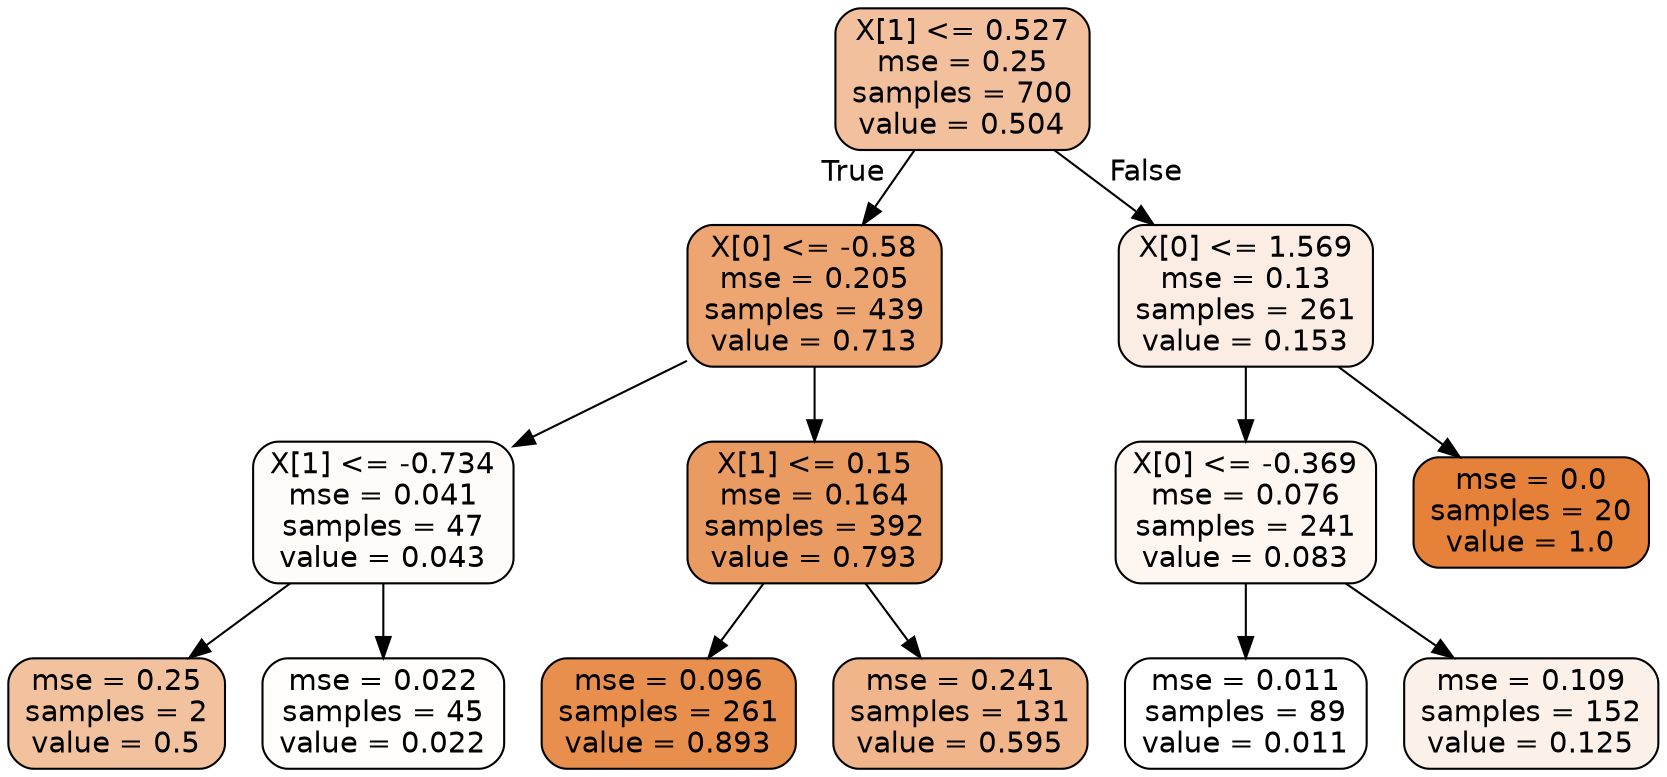 digraph Tree {
node [shape=box, style="filled, rounded", color="black", fontname=helvetica] ;
edge [fontname=helvetica] ;
0 [label="X[1] <= 0.527\nmse = 0.25\nsamples = 700\nvalue = 0.504", fillcolor="#f2c09c"] ;
1 [label="X[0] <= -0.58\nmse = 0.205\nsamples = 439\nvalue = 0.713", fillcolor="#eda672"] ;
0 -> 1 [labeldistance=2.5, labelangle=45, headlabel="True"] ;
2 [label="X[1] <= -0.734\nmse = 0.041\nsamples = 47\nvalue = 0.043", fillcolor="#fefbf9"] ;
1 -> 2 ;
3 [label="mse = 0.25\nsamples = 2\nvalue = 0.5", fillcolor="#f2c19d"] ;
2 -> 3 ;
4 [label="mse = 0.022\nsamples = 45\nvalue = 0.022", fillcolor="#fffefd"] ;
2 -> 4 ;
5 [label="X[1] <= 0.15\nmse = 0.164\nsamples = 392\nvalue = 0.793", fillcolor="#ea9b62"] ;
1 -> 5 ;
6 [label="mse = 0.096\nsamples = 261\nvalue = 0.893", fillcolor="#e88f4e"] ;
5 -> 6 ;
7 [label="mse = 0.241\nsamples = 131\nvalue = 0.595", fillcolor="#f0b58a"] ;
5 -> 7 ;
8 [label="X[0] <= 1.569\nmse = 0.13\nsamples = 261\nvalue = 0.153", fillcolor="#fbede3"] ;
0 -> 8 [labeldistance=2.5, labelangle=-45, headlabel="False"] ;
9 [label="X[0] <= -0.369\nmse = 0.076\nsamples = 241\nvalue = 0.083", fillcolor="#fdf6f1"] ;
8 -> 9 ;
10 [label="mse = 0.011\nsamples = 89\nvalue = 0.011", fillcolor="#ffffff"] ;
9 -> 10 ;
11 [label="mse = 0.109\nsamples = 152\nvalue = 0.125", fillcolor="#fcf1e8"] ;
9 -> 11 ;
12 [label="mse = 0.0\nsamples = 20\nvalue = 1.0", fillcolor="#e58139"] ;
8 -> 12 ;
}